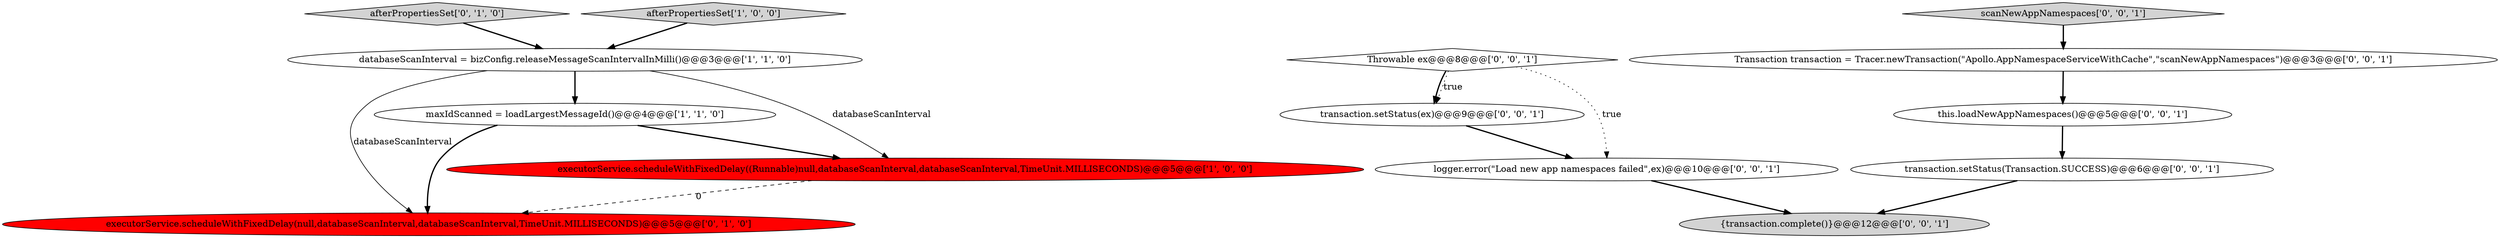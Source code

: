 digraph {
5 [style = filled, label = "afterPropertiesSet['0', '1', '0']", fillcolor = lightgray, shape = diamond image = "AAA0AAABBB2BBB"];
10 [style = filled, label = "Transaction transaction = Tracer.newTransaction(\"Apollo.AppNamespaceServiceWithCache\",\"scanNewAppNamespaces\")@@@3@@@['0', '0', '1']", fillcolor = white, shape = ellipse image = "AAA0AAABBB3BBB"];
8 [style = filled, label = "transaction.setStatus(Transaction.SUCCESS)@@@6@@@['0', '0', '1']", fillcolor = white, shape = ellipse image = "AAA0AAABBB3BBB"];
1 [style = filled, label = "databaseScanInterval = bizConfig.releaseMessageScanIntervalInMilli()@@@3@@@['1', '1', '0']", fillcolor = white, shape = ellipse image = "AAA0AAABBB1BBB"];
2 [style = filled, label = "maxIdScanned = loadLargestMessageId()@@@4@@@['1', '1', '0']", fillcolor = white, shape = ellipse image = "AAA0AAABBB1BBB"];
6 [style = filled, label = "scanNewAppNamespaces['0', '0', '1']", fillcolor = lightgray, shape = diamond image = "AAA0AAABBB3BBB"];
11 [style = filled, label = "this.loadNewAppNamespaces()@@@5@@@['0', '0', '1']", fillcolor = white, shape = ellipse image = "AAA0AAABBB3BBB"];
9 [style = filled, label = "{transaction.complete()}@@@12@@@['0', '0', '1']", fillcolor = lightgray, shape = ellipse image = "AAA0AAABBB3BBB"];
4 [style = filled, label = "executorService.scheduleWithFixedDelay(null,databaseScanInterval,databaseScanInterval,TimeUnit.MILLISECONDS)@@@5@@@['0', '1', '0']", fillcolor = red, shape = ellipse image = "AAA1AAABBB2BBB"];
12 [style = filled, label = "transaction.setStatus(ex)@@@9@@@['0', '0', '1']", fillcolor = white, shape = ellipse image = "AAA0AAABBB3BBB"];
13 [style = filled, label = "logger.error(\"Load new app namespaces failed\",ex)@@@10@@@['0', '0', '1']", fillcolor = white, shape = ellipse image = "AAA0AAABBB3BBB"];
0 [style = filled, label = "afterPropertiesSet['1', '0', '0']", fillcolor = lightgray, shape = diamond image = "AAA0AAABBB1BBB"];
7 [style = filled, label = "Throwable ex@@@8@@@['0', '0', '1']", fillcolor = white, shape = diamond image = "AAA0AAABBB3BBB"];
3 [style = filled, label = "executorService.scheduleWithFixedDelay((Runnable)null,databaseScanInterval,databaseScanInterval,TimeUnit.MILLISECONDS)@@@5@@@['1', '0', '0']", fillcolor = red, shape = ellipse image = "AAA1AAABBB1BBB"];
11->8 [style = bold, label=""];
5->1 [style = bold, label=""];
12->13 [style = bold, label=""];
1->2 [style = bold, label=""];
13->9 [style = bold, label=""];
1->4 [style = solid, label="databaseScanInterval"];
3->4 [style = dashed, label="0"];
2->4 [style = bold, label=""];
7->12 [style = bold, label=""];
0->1 [style = bold, label=""];
1->3 [style = solid, label="databaseScanInterval"];
6->10 [style = bold, label=""];
7->13 [style = dotted, label="true"];
2->3 [style = bold, label=""];
7->12 [style = dotted, label="true"];
8->9 [style = bold, label=""];
10->11 [style = bold, label=""];
}

